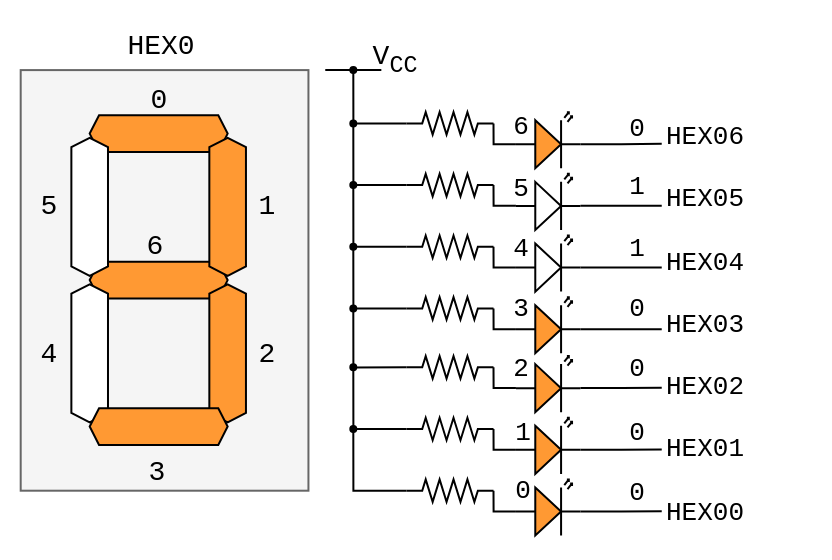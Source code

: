 <mxfile>
    <diagram name="ページ1" id="SJOhCjyju-mK4OQ346Ox">
        <mxGraphModel dx="679" dy="326" grid="1" gridSize="10" guides="1" tooltips="1" connect="1" arrows="1" fold="1" page="1" pageScale="1" pageWidth="827" pageHeight="1169" math="1" shadow="0">
            <root>
                <mxCell id="0"/>
                <mxCell id="1" parent="0"/>
                <mxCell id="10" value="" style="group;fontSize=13;textOpacity=0;" parent="1" vertex="1" connectable="0">
                    <mxGeometry x="327" y="140" width="414.99" height="279" as="geometry"/>
                </mxCell>
                <mxCell id="Ei6fDBy6WNS_dP6x744o-71" value="" style="group;fontFamily=Courier New;fontSize=14;" parent="10" vertex="1" connectable="0">
                    <mxGeometry y="21.03" width="156.939" height="245.352" as="geometry"/>
                </mxCell>
                <mxCell id="Ei6fDBy6WNS_dP6x744o-1" value="" style="rounded=0;whiteSpace=wrap;html=1;fillColor=#f5f5f5;fontColor=#333333;strokeColor=#666666;fontFamily=Courier New;fontSize=14;" parent="Ei6fDBy6WNS_dP6x744o-71" vertex="1">
                    <mxGeometry x="10.347" y="14.02" width="143.873" height="210.302" as="geometry"/>
                </mxCell>
                <mxCell id="Ei6fDBy6WNS_dP6x744o-6" value="" style="shape=hexagon;perimeter=hexagonPerimeter2;whiteSpace=wrap;html=1;fixedSize=1;size=4.683;fillColor=#FF9933;fontFamily=Courier New;fontSize=14;" parent="Ei6fDBy6WNS_dP6x744o-71" vertex="1">
                    <mxGeometry x="44.84" y="36.62" width="68.984" height="18.31" as="geometry"/>
                </mxCell>
                <mxCell id="Ei6fDBy6WNS_dP6x744o-8" value="" style="shape=hexagon;perimeter=hexagonPerimeter2;whiteSpace=wrap;html=1;fixedSize=1;size=4.683;fillColor=#FF9933;fontFamily=Courier New;fontSize=14;" parent="Ei6fDBy6WNS_dP6x744o-71" vertex="1">
                    <mxGeometry x="44.84" y="109.859" width="68.984" height="18.31" as="geometry"/>
                </mxCell>
                <mxCell id="Ei6fDBy6WNS_dP6x744o-9" value="" style="shape=hexagon;perimeter=hexagonPerimeter2;whiteSpace=wrap;html=1;fixedSize=1;size=4.683;rotation=90;fontFamily=Courier New;fontSize=14;" parent="Ei6fDBy6WNS_dP6x744o-71" vertex="1">
                    <mxGeometry x="10.348" y="73.239" width="68.984" height="18.31" as="geometry"/>
                </mxCell>
                <mxCell id="Ei6fDBy6WNS_dP6x744o-10" value="" style="shape=hexagon;perimeter=hexagonPerimeter2;whiteSpace=wrap;html=1;fixedSize=1;size=4.683;rotation=90;fillColor=#FF9933;fontFamily=Courier New;fontSize=14;" parent="Ei6fDBy6WNS_dP6x744o-71" vertex="1">
                    <mxGeometry x="79.332" y="73.239" width="68.984" height="18.31" as="geometry"/>
                </mxCell>
                <mxCell id="Ei6fDBy6WNS_dP6x744o-11" value="" style="shape=hexagon;perimeter=hexagonPerimeter2;whiteSpace=wrap;html=1;fixedSize=1;size=4.683;rotation=90;fontFamily=Courier New;fontSize=14;" parent="Ei6fDBy6WNS_dP6x744o-71" vertex="1">
                    <mxGeometry x="10.348" y="146.479" width="68.984" height="18.31" as="geometry"/>
                </mxCell>
                <mxCell id="Ei6fDBy6WNS_dP6x744o-12" value="" style="shape=hexagon;perimeter=hexagonPerimeter2;whiteSpace=wrap;html=1;fixedSize=1;size=4.683;rotation=90;fillColor=#FF9933;fontFamily=Courier New;fontSize=14;" parent="Ei6fDBy6WNS_dP6x744o-71" vertex="1">
                    <mxGeometry x="79.332" y="146.479" width="68.984" height="18.31" as="geometry"/>
                </mxCell>
                <mxCell id="Ei6fDBy6WNS_dP6x744o-14" value="" style="shape=hexagon;perimeter=hexagonPerimeter2;whiteSpace=wrap;html=1;fixedSize=1;size=4.683;fillColor=#FF9933;fontFamily=Courier New;fontSize=14;" parent="Ei6fDBy6WNS_dP6x744o-71" vertex="1">
                    <mxGeometry x="44.84" y="183.098" width="68.984" height="18.31" as="geometry"/>
                </mxCell>
                <mxCell id="Ei6fDBy6WNS_dP6x744o-15" value="0" style="text;html=1;align=center;verticalAlign=middle;resizable=0;points=[];autosize=1;strokeColor=none;fillColor=none;fontSize=14;fontFamily=Courier New;" parent="Ei6fDBy6WNS_dP6x744o-71" vertex="1">
                    <mxGeometry x="63.669" y="14.412" width="30" height="30" as="geometry"/>
                </mxCell>
                <mxCell id="Ei6fDBy6WNS_dP6x744o-18" value="1" style="text;html=1;align=center;verticalAlign=middle;resizable=0;points=[];autosize=1;strokeColor=none;fillColor=none;fontSize=14;fontFamily=Courier New;" parent="Ei6fDBy6WNS_dP6x744o-71" vertex="1">
                    <mxGeometry x="118.159" y="67.365" width="30" height="30" as="geometry"/>
                </mxCell>
                <mxCell id="Ei6fDBy6WNS_dP6x744o-19" value="2" style="text;html=1;align=center;verticalAlign=middle;resizable=0;points=[];autosize=1;strokeColor=none;fillColor=none;fontSize=14;fontFamily=Courier New;" parent="Ei6fDBy6WNS_dP6x744o-71" vertex="1">
                    <mxGeometry x="118.164" y="140.604" width="30" height="30" as="geometry"/>
                </mxCell>
                <mxCell id="Ei6fDBy6WNS_dP6x744o-21" value="4" style="text;html=1;align=center;verticalAlign=middle;resizable=0;points=[];autosize=1;strokeColor=none;fillColor=none;fontSize=14;fontFamily=Courier New;" parent="Ei6fDBy6WNS_dP6x744o-71" vertex="1">
                    <mxGeometry x="8.776" y="140.604" width="30" height="30" as="geometry"/>
                </mxCell>
                <mxCell id="Ei6fDBy6WNS_dP6x744o-22" value="5" style="text;html=1;align=center;verticalAlign=middle;resizable=0;points=[];autosize=1;strokeColor=none;fillColor=none;fontSize=14;fontFamily=Courier New;" parent="Ei6fDBy6WNS_dP6x744o-71" vertex="1">
                    <mxGeometry x="8.776" y="67.365" width="30" height="30" as="geometry"/>
                </mxCell>
                <mxCell id="Ei6fDBy6WNS_dP6x744o-23" value="6" style="text;html=1;align=center;verticalAlign=middle;resizable=0;points=[];autosize=1;strokeColor=none;fillColor=none;fontSize=14;fontFamily=Courier New;" parent="Ei6fDBy6WNS_dP6x744o-71" vertex="1">
                    <mxGeometry x="62.084" y="87.315" width="30" height="30" as="geometry"/>
                </mxCell>
                <mxCell id="Ei6fDBy6WNS_dP6x744o-105" value="3" style="text;html=1;align=center;verticalAlign=middle;resizable=0;points=[];autosize=1;strokeColor=none;fillColor=none;fontSize=14;fontFamily=Courier New;" parent="Ei6fDBy6WNS_dP6x744o-71" vertex="1">
                    <mxGeometry x="63.486" y="199.476" width="30" height="30" as="geometry"/>
                </mxCell>
                <mxCell id="Ei6fDBy6WNS_dP6x744o-106" value="HEX0" style="text;html=1;align=center;verticalAlign=middle;resizable=0;points=[];autosize=1;strokeColor=none;fillColor=none;fontFamily=Courier New;fontSize=14;" parent="10" vertex="1">
                    <mxGeometry x="49.854" y="8" width="60" height="30" as="geometry"/>
                </mxCell>
                <mxCell id="Ei6fDBy6WNS_dP6x744o-115" value="" style="group;fontFamily=Courier New;fontSize=13;" parent="10" vertex="1" connectable="0">
                    <mxGeometry x="162.631" y="14.02" width="252.359" height="264.98" as="geometry"/>
                </mxCell>
                <mxCell id="Ei6fDBy6WNS_dP6x744o-43" value="" style="group;fontFamily=Courier New;fontSize=13;" parent="Ei6fDBy6WNS_dP6x744o-115" vertex="1" connectable="0">
                    <mxGeometry x="40.658" y="225.724" width="86.924" height="28.04" as="geometry"/>
                </mxCell>
                <mxCell id="Ei6fDBy6WNS_dP6x744o-44" style="edgeStyle=orthogonalEdgeStyle;rounded=0;orthogonalLoop=1;jettySize=auto;html=1;exitX=0;exitY=0.57;exitDx=0;exitDy=0;exitPerimeter=0;endArrow=none;startFill=0;entryX=1;entryY=0.5;entryDx=0;entryDy=0;entryPerimeter=0;fontFamily=Courier New;fontSize=13;" parent="Ei6fDBy6WNS_dP6x744o-43" source="Ei6fDBy6WNS_dP6x744o-45" target="Ei6fDBy6WNS_dP6x744o-46" edge="1">
                    <mxGeometry relative="1" as="geometry">
                        <mxPoint x="44.002" y="-59.689" as="targetPoint"/>
                    </mxGeometry>
                </mxCell>
                <mxCell id="Ei6fDBy6WNS_dP6x744o-93" style="edgeStyle=orthogonalEdgeStyle;rounded=0;orthogonalLoop=1;jettySize=auto;html=1;exitX=1;exitY=0.57;exitDx=0;exitDy=0;exitPerimeter=0;endArrow=none;startFill=0;fontFamily=Courier New;fontSize=13;" parent="Ei6fDBy6WNS_dP6x744o-43" source="Ei6fDBy6WNS_dP6x744o-45" edge="1">
                    <mxGeometry relative="1" as="geometry">
                        <mxPoint x="127.581" y="15.942" as="targetPoint"/>
                    </mxGeometry>
                </mxCell>
                <mxCell id="Ei6fDBy6WNS_dP6x744o-45" value="" style="verticalLabelPosition=bottom;shadow=0;dashed=0;align=center;html=1;verticalAlign=top;shape=mxgraph.electrical.opto_electronics.led_2;pointerEvents=1;strokeWidth=1;fillColor=#FF9933;fontFamily=Courier New;fontSize=13;" parent="Ei6fDBy6WNS_dP6x744o-43" vertex="1">
                    <mxGeometry x="54.678" width="32.246" height="28.04" as="geometry"/>
                </mxCell>
                <mxCell id="Ei6fDBy6WNS_dP6x744o-83" style="edgeStyle=orthogonalEdgeStyle;rounded=0;orthogonalLoop=1;jettySize=auto;html=1;exitX=0;exitY=0.5;exitDx=0;exitDy=0;exitPerimeter=0;endArrow=oval;endFill=1;endSize=3;fontFamily=Courier New;fontSize=13;" parent="Ei6fDBy6WNS_dP6x744o-43" source="Ei6fDBy6WNS_dP6x744o-46" edge="1">
                    <mxGeometry relative="1" as="geometry">
                        <mxPoint x="-26.638" y="-25.236" as="targetPoint"/>
                        <mxPoint y="2.804" as="sourcePoint"/>
                        <Array as="points">
                            <mxPoint x="-27" y="6"/>
                        </Array>
                    </mxGeometry>
                </mxCell>
                <mxCell id="Ei6fDBy6WNS_dP6x744o-46" value="" style="pointerEvents=1;verticalLabelPosition=bottom;shadow=0;dashed=0;align=center;html=1;verticalAlign=top;shape=mxgraph.electrical.resistors.resistor_2;gradientColor=default;fontFamily=Courier New;fontSize=13;" parent="Ei6fDBy6WNS_dP6x744o-43" vertex="1">
                    <mxGeometry width="43.462" height="11.216" as="geometry"/>
                </mxCell>
                <mxCell id="Ei6fDBy6WNS_dP6x744o-95" value="0" style="text;html=1;align=center;verticalAlign=middle;resizable=0;points=[];autosize=1;strokeColor=none;fillColor=none;fontSize=13;fontFamily=Courier New;" parent="Ei6fDBy6WNS_dP6x744o-43" vertex="1">
                    <mxGeometry x="42.447" y="-9.422" width="30" height="30" as="geometry"/>
                </mxCell>
                <mxCell id="Ei6fDBy6WNS_dP6x744o-47" value="" style="group;fontFamily=Courier New;fontSize=13;" parent="Ei6fDBy6WNS_dP6x744o-115" vertex="1" connectable="0">
                    <mxGeometry x="40.658" y="194.879" width="86.924" height="28.04" as="geometry"/>
                </mxCell>
                <mxCell id="Ei6fDBy6WNS_dP6x744o-48" style="edgeStyle=orthogonalEdgeStyle;rounded=0;orthogonalLoop=1;jettySize=auto;html=1;exitX=0;exitY=0.57;exitDx=0;exitDy=0;exitPerimeter=0;endArrow=none;startFill=0;entryX=1;entryY=0.5;entryDx=0;entryDy=0;entryPerimeter=0;fontFamily=Courier New;fontSize=13;" parent="Ei6fDBy6WNS_dP6x744o-47" source="Ei6fDBy6WNS_dP6x744o-49" target="Ei6fDBy6WNS_dP6x744o-50" edge="1">
                    <mxGeometry relative="1" as="geometry">
                        <mxPoint x="44.002" y="-59.689" as="targetPoint"/>
                    </mxGeometry>
                </mxCell>
                <mxCell id="Ei6fDBy6WNS_dP6x744o-94" style="edgeStyle=orthogonalEdgeStyle;rounded=0;orthogonalLoop=1;jettySize=auto;html=1;exitX=1;exitY=0.57;exitDx=0;exitDy=0;exitPerimeter=0;endArrow=none;startFill=0;fontFamily=Courier New;fontSize=13;" parent="Ei6fDBy6WNS_dP6x744o-47" source="Ei6fDBy6WNS_dP6x744o-49" edge="1">
                    <mxGeometry relative="1" as="geometry">
                        <mxPoint x="127.581" y="15.91" as="targetPoint"/>
                    </mxGeometry>
                </mxCell>
                <mxCell id="Ei6fDBy6WNS_dP6x744o-49" value="" style="verticalLabelPosition=bottom;shadow=0;dashed=0;align=center;html=1;verticalAlign=top;shape=mxgraph.electrical.opto_electronics.led_2;pointerEvents=1;strokeWidth=1;fillColor=#FF9933;fontFamily=Courier New;fontSize=13;" parent="Ei6fDBy6WNS_dP6x744o-47" vertex="1">
                    <mxGeometry x="54.678" width="32.246" height="28.04" as="geometry"/>
                </mxCell>
                <mxCell id="Ei6fDBy6WNS_dP6x744o-81" style="edgeStyle=orthogonalEdgeStyle;rounded=0;orthogonalLoop=1;jettySize=auto;html=1;exitX=0;exitY=0.5;exitDx=0;exitDy=0;exitPerimeter=0;endArrow=oval;endFill=1;endSize=3;fontFamily=Courier New;fontSize=13;" parent="Ei6fDBy6WNS_dP6x744o-47" source="Ei6fDBy6WNS_dP6x744o-50" edge="1">
                    <mxGeometry relative="1" as="geometry">
                        <mxPoint x="-26.638" y="-25.236" as="targetPoint"/>
                        <mxPoint y="14.02" as="sourcePoint"/>
                        <Array as="points">
                            <mxPoint x="-27" y="6"/>
                        </Array>
                    </mxGeometry>
                </mxCell>
                <mxCell id="Ei6fDBy6WNS_dP6x744o-50" value="" style="pointerEvents=1;verticalLabelPosition=bottom;shadow=0;dashed=0;align=center;html=1;verticalAlign=top;shape=mxgraph.electrical.resistors.resistor_2;gradientColor=default;fontFamily=Courier New;fontSize=13;" parent="Ei6fDBy6WNS_dP6x744o-47" vertex="1">
                    <mxGeometry width="43.462" height="11.216" as="geometry"/>
                </mxCell>
                <mxCell id="Ei6fDBy6WNS_dP6x744o-51" value="" style="group;fontFamily=Courier New;fontSize=13;" parent="Ei6fDBy6WNS_dP6x744o-115" vertex="1" connectable="0">
                    <mxGeometry x="40.658" y="164.035" width="86.924" height="53.276" as="geometry"/>
                </mxCell>
                <mxCell id="Ei6fDBy6WNS_dP6x744o-52" style="edgeStyle=orthogonalEdgeStyle;rounded=0;orthogonalLoop=1;jettySize=auto;html=1;exitX=0;exitY=0.57;exitDx=0;exitDy=0;exitPerimeter=0;endArrow=none;startFill=0;entryX=1;entryY=0.5;entryDx=0;entryDy=0;entryPerimeter=0;fontFamily=Courier New;fontSize=13;" parent="Ei6fDBy6WNS_dP6x744o-51" source="Ei6fDBy6WNS_dP6x744o-53" target="Ei6fDBy6WNS_dP6x744o-54" edge="1">
                    <mxGeometry relative="1" as="geometry">
                        <mxPoint x="44.002" y="-59.689" as="targetPoint"/>
                    </mxGeometry>
                </mxCell>
                <mxCell id="Ei6fDBy6WNS_dP6x744o-91" style="edgeStyle=orthogonalEdgeStyle;rounded=0;orthogonalLoop=1;jettySize=auto;html=1;exitX=1;exitY=0.57;exitDx=0;exitDy=0;exitPerimeter=0;endArrow=none;startFill=0;fontFamily=Courier New;fontSize=13;" parent="Ei6fDBy6WNS_dP6x744o-51" source="Ei6fDBy6WNS_dP6x744o-53" edge="1">
                    <mxGeometry relative="1" as="geometry">
                        <mxPoint x="127.581" y="15.879" as="targetPoint"/>
                    </mxGeometry>
                </mxCell>
                <mxCell id="Ei6fDBy6WNS_dP6x744o-53" value="" style="verticalLabelPosition=bottom;shadow=0;dashed=0;align=center;html=1;verticalAlign=top;shape=mxgraph.electrical.opto_electronics.led_2;pointerEvents=1;strokeWidth=1;fillColor=#FF9933;fontFamily=Courier New;fontSize=13;" parent="Ei6fDBy6WNS_dP6x744o-51" vertex="1">
                    <mxGeometry x="54.678" width="32.246" height="28.04" as="geometry"/>
                </mxCell>
                <mxCell id="Ei6fDBy6WNS_dP6x744o-80" style="edgeStyle=orthogonalEdgeStyle;rounded=0;orthogonalLoop=1;jettySize=auto;html=1;exitX=0;exitY=0.5;exitDx=0;exitDy=0;exitPerimeter=0;endArrow=oval;endFill=1;endSize=3;fontFamily=Courier New;fontSize=13;" parent="Ei6fDBy6WNS_dP6x744o-51" source="Ei6fDBy6WNS_dP6x744o-54" edge="1">
                    <mxGeometry relative="1" as="geometry">
                        <mxPoint x="-26.638" y="-23.834" as="targetPoint"/>
                        <mxPoint y="12.618" as="sourcePoint"/>
                    </mxGeometry>
                </mxCell>
                <mxCell id="Ei6fDBy6WNS_dP6x744o-54" value="" style="pointerEvents=1;verticalLabelPosition=bottom;shadow=0;dashed=0;align=center;html=1;verticalAlign=top;shape=mxgraph.electrical.resistors.resistor_2;gradientColor=default;fontFamily=Courier New;fontSize=13;" parent="Ei6fDBy6WNS_dP6x744o-51" vertex="1">
                    <mxGeometry width="43.462" height="11.216" as="geometry"/>
                </mxCell>
                <mxCell id="Ei6fDBy6WNS_dP6x744o-108" value="1" style="text;html=1;align=center;verticalAlign=middle;resizable=0;points=[];autosize=1;strokeColor=none;fillColor=none;fontFamily=Courier New;fontSize=13;" parent="Ei6fDBy6WNS_dP6x744o-51" vertex="1">
                    <mxGeometry x="42.712" y="22.636" width="30" height="30" as="geometry"/>
                </mxCell>
                <mxCell id="Ei6fDBy6WNS_dP6x744o-107" value="2" style="text;html=1;align=center;verticalAlign=middle;resizable=0;points=[];autosize=1;strokeColor=none;fillColor=none;fontFamily=Courier New;fontSize=13;" parent="Ei6fDBy6WNS_dP6x744o-51" vertex="1">
                    <mxGeometry x="41.462" y="-9.392" width="30" height="30" as="geometry"/>
                </mxCell>
                <mxCell id="Ei6fDBy6WNS_dP6x744o-55" value="" style="group;fontFamily=Courier New;fontSize=13;" parent="Ei6fDBy6WNS_dP6x744o-115" vertex="1" connectable="0">
                    <mxGeometry x="40.658" y="134.593" width="86.924" height="28.04" as="geometry"/>
                </mxCell>
                <mxCell id="Ei6fDBy6WNS_dP6x744o-56" style="edgeStyle=orthogonalEdgeStyle;rounded=0;orthogonalLoop=1;jettySize=auto;html=1;exitX=0;exitY=0.57;exitDx=0;exitDy=0;exitPerimeter=0;endArrow=none;startFill=0;entryX=1;entryY=0.5;entryDx=0;entryDy=0;entryPerimeter=0;fontFamily=Courier New;fontSize=13;" parent="Ei6fDBy6WNS_dP6x744o-55" source="Ei6fDBy6WNS_dP6x744o-57" target="Ei6fDBy6WNS_dP6x744o-58" edge="1">
                    <mxGeometry relative="1" as="geometry">
                        <mxPoint x="44.002" y="-59.689" as="targetPoint"/>
                    </mxGeometry>
                </mxCell>
                <mxCell id="Ei6fDBy6WNS_dP6x744o-90" style="edgeStyle=orthogonalEdgeStyle;rounded=0;orthogonalLoop=1;jettySize=auto;html=1;exitX=1;exitY=0.57;exitDx=0;exitDy=0;exitPerimeter=0;endArrow=none;startFill=0;fontFamily=Courier New;fontSize=13;" parent="Ei6fDBy6WNS_dP6x744o-55" source="Ei6fDBy6WNS_dP6x744o-57" edge="1">
                    <mxGeometry relative="1" as="geometry">
                        <mxPoint x="127.581" y="16.021" as="targetPoint"/>
                    </mxGeometry>
                </mxCell>
                <mxCell id="Ei6fDBy6WNS_dP6x744o-57" value="" style="verticalLabelPosition=bottom;shadow=0;dashed=0;align=center;html=1;verticalAlign=top;shape=mxgraph.electrical.opto_electronics.led_2;pointerEvents=1;strokeWidth=1;fillColor=#FF9933;fontFamily=Courier New;fontSize=13;" parent="Ei6fDBy6WNS_dP6x744o-55" vertex="1">
                    <mxGeometry x="54.678" width="32.246" height="28.04" as="geometry"/>
                </mxCell>
                <mxCell id="Ei6fDBy6WNS_dP6x744o-79" style="edgeStyle=orthogonalEdgeStyle;rounded=0;orthogonalLoop=1;jettySize=auto;html=1;exitX=0;exitY=0.5;exitDx=0;exitDy=0;exitPerimeter=0;endArrow=oval;endFill=1;endSize=3;fontFamily=Courier New;fontSize=13;" parent="Ei6fDBy6WNS_dP6x744o-55" source="Ei6fDBy6WNS_dP6x744o-58" edge="1">
                    <mxGeometry relative="1" as="geometry">
                        <mxPoint x="-26.638" y="-25.236" as="targetPoint"/>
                        <mxPoint y="9.814" as="sourcePoint"/>
                        <Array as="points">
                            <mxPoint x="-26.638" y="5.608"/>
                        </Array>
                    </mxGeometry>
                </mxCell>
                <mxCell id="Ei6fDBy6WNS_dP6x744o-58" value="" style="pointerEvents=1;verticalLabelPosition=bottom;shadow=0;dashed=0;align=center;html=1;verticalAlign=top;shape=mxgraph.electrical.resistors.resistor_2;gradientColor=default;fontFamily=Courier New;fontSize=13;" parent="Ei6fDBy6WNS_dP6x744o-55" vertex="1">
                    <mxGeometry width="43.462" height="11.216" as="geometry"/>
                </mxCell>
                <mxCell id="Ei6fDBy6WNS_dP6x744o-59" value="" style="group;fontFamily=Courier New;fontSize=13;" parent="Ei6fDBy6WNS_dP6x744o-115" vertex="1" connectable="0">
                    <mxGeometry x="40.658" y="103.749" width="86.924" height="57.482" as="geometry"/>
                </mxCell>
                <mxCell id="Ei6fDBy6WNS_dP6x744o-60" style="edgeStyle=orthogonalEdgeStyle;rounded=0;orthogonalLoop=1;jettySize=auto;html=1;exitX=0;exitY=0.57;exitDx=0;exitDy=0;exitPerimeter=0;endArrow=none;startFill=0;entryX=1;entryY=0.5;entryDx=0;entryDy=0;entryPerimeter=0;fontFamily=Courier New;fontSize=13;" parent="Ei6fDBy6WNS_dP6x744o-59" source="Ei6fDBy6WNS_dP6x744o-61" target="Ei6fDBy6WNS_dP6x744o-62" edge="1">
                    <mxGeometry relative="1" as="geometry">
                        <mxPoint x="44.002" y="-59.689" as="targetPoint"/>
                    </mxGeometry>
                </mxCell>
                <mxCell id="Ei6fDBy6WNS_dP6x744o-89" style="edgeStyle=orthogonalEdgeStyle;rounded=0;orthogonalLoop=1;jettySize=auto;html=1;exitX=1;exitY=0.57;exitDx=0;exitDy=0;exitPerimeter=0;endArrow=none;startFill=0;fontFamily=Courier New;fontSize=13;" parent="Ei6fDBy6WNS_dP6x744o-59" source="Ei6fDBy6WNS_dP6x744o-61" edge="1">
                    <mxGeometry relative="1" as="geometry">
                        <mxPoint x="127.581" y="15.989" as="targetPoint"/>
                    </mxGeometry>
                </mxCell>
                <mxCell id="Ei6fDBy6WNS_dP6x744o-61" value="" style="verticalLabelPosition=bottom;shadow=0;dashed=0;align=center;html=1;verticalAlign=top;shape=mxgraph.electrical.opto_electronics.led_2;pointerEvents=1;strokeWidth=1;fontFamily=Courier New;fontSize=13;" parent="Ei6fDBy6WNS_dP6x744o-59" vertex="1">
                    <mxGeometry x="54.678" width="32.246" height="28.04" as="geometry"/>
                </mxCell>
                <mxCell id="Ei6fDBy6WNS_dP6x744o-78" style="edgeStyle=orthogonalEdgeStyle;rounded=0;orthogonalLoop=1;jettySize=auto;html=1;exitX=0;exitY=0.5;exitDx=0;exitDy=0;exitPerimeter=0;endArrow=oval;endFill=1;endSize=3;fontFamily=Courier New;fontSize=13;" parent="Ei6fDBy6WNS_dP6x744o-59" source="Ei6fDBy6WNS_dP6x744o-62" edge="1">
                    <mxGeometry relative="1" as="geometry">
                        <mxPoint x="-26.638" y="-25.236" as="targetPoint"/>
                        <mxPoint y="7.01" as="sourcePoint"/>
                        <Array as="points">
                            <mxPoint x="-27" y="6"/>
                        </Array>
                    </mxGeometry>
                </mxCell>
                <mxCell id="Ei6fDBy6WNS_dP6x744o-62" value="" style="pointerEvents=1;verticalLabelPosition=bottom;shadow=0;dashed=0;align=center;html=1;verticalAlign=top;shape=mxgraph.electrical.resistors.resistor_2;gradientColor=default;fontFamily=Courier New;fontSize=13;" parent="Ei6fDBy6WNS_dP6x744o-59" vertex="1">
                    <mxGeometry width="43.462" height="11.216" as="geometry"/>
                </mxCell>
                <mxCell id="Ei6fDBy6WNS_dP6x744o-109" value="3" style="text;html=1;align=center;verticalAlign=middle;resizable=0;points=[];autosize=1;strokeColor=none;fillColor=none;fontFamily=Courier New;fontSize=13;" parent="Ei6fDBy6WNS_dP6x744o-59" vertex="1">
                    <mxGeometry x="41.442" y="21.422" width="30" height="30" as="geometry"/>
                </mxCell>
                <mxCell id="Ei6fDBy6WNS_dP6x744o-63" value="" style="group;fontFamily=Courier New;fontSize=13;" parent="Ei6fDBy6WNS_dP6x744o-115" vertex="1" connectable="0">
                    <mxGeometry x="40.658" y="72.905" width="86.924" height="60.286" as="geometry"/>
                </mxCell>
                <mxCell id="Ei6fDBy6WNS_dP6x744o-64" style="edgeStyle=orthogonalEdgeStyle;rounded=0;orthogonalLoop=1;jettySize=auto;html=1;exitX=0;exitY=0.57;exitDx=0;exitDy=0;exitPerimeter=0;endArrow=none;startFill=0;entryX=1;entryY=0.5;entryDx=0;entryDy=0;entryPerimeter=0;fontFamily=Courier New;fontSize=13;" parent="Ei6fDBy6WNS_dP6x744o-63" source="Ei6fDBy6WNS_dP6x744o-65" target="Ei6fDBy6WNS_dP6x744o-66" edge="1">
                    <mxGeometry relative="1" as="geometry">
                        <mxPoint x="44.002" y="-59.689" as="targetPoint"/>
                    </mxGeometry>
                </mxCell>
                <mxCell id="Ei6fDBy6WNS_dP6x744o-88" style="edgeStyle=orthogonalEdgeStyle;rounded=0;orthogonalLoop=1;jettySize=auto;html=1;exitX=1;exitY=0.57;exitDx=0;exitDy=0;exitPerimeter=0;endArrow=none;startFill=0;fontFamily=Courier New;fontSize=13;" parent="Ei6fDBy6WNS_dP6x744o-63" source="Ei6fDBy6WNS_dP6x744o-65" edge="1">
                    <mxGeometry relative="1" as="geometry">
                        <mxPoint x="127.581" y="15.958" as="targetPoint"/>
                    </mxGeometry>
                </mxCell>
                <mxCell id="Ei6fDBy6WNS_dP6x744o-65" value="" style="verticalLabelPosition=bottom;shadow=0;dashed=0;align=center;html=1;verticalAlign=top;shape=mxgraph.electrical.opto_electronics.led_2;pointerEvents=1;strokeWidth=1;fontFamily=Courier New;fontSize=13;" parent="Ei6fDBy6WNS_dP6x744o-63" vertex="1">
                    <mxGeometry x="54.678" width="32.246" height="28.04" as="geometry"/>
                </mxCell>
                <mxCell id="Ei6fDBy6WNS_dP6x744o-77" style="edgeStyle=orthogonalEdgeStyle;rounded=0;orthogonalLoop=1;jettySize=auto;html=1;exitX=0;exitY=0.5;exitDx=0;exitDy=0;exitPerimeter=0;endArrow=oval;endFill=1;endSize=3;fontFamily=Courier New;fontSize=13;" parent="Ei6fDBy6WNS_dP6x744o-63" source="Ei6fDBy6WNS_dP6x744o-66" edge="1">
                    <mxGeometry relative="1" as="geometry">
                        <mxPoint x="-26.638" y="-25.236" as="targetPoint"/>
                        <mxPoint y="4.206" as="sourcePoint"/>
                        <Array as="points">
                            <mxPoint x="-27" y="6"/>
                        </Array>
                    </mxGeometry>
                </mxCell>
                <mxCell id="Ei6fDBy6WNS_dP6x744o-66" value="" style="pointerEvents=1;verticalLabelPosition=bottom;shadow=0;dashed=0;align=center;html=1;verticalAlign=top;shape=mxgraph.electrical.resistors.resistor_2;gradientColor=default;fontFamily=Courier New;fontSize=13;" parent="Ei6fDBy6WNS_dP6x744o-63" vertex="1">
                    <mxGeometry width="43.462" height="11.216" as="geometry"/>
                </mxCell>
                <mxCell id="Ei6fDBy6WNS_dP6x744o-111" value="4" style="text;html=1;align=center;verticalAlign=middle;resizable=0;points=[];autosize=1;strokeColor=none;fillColor=none;fontFamily=Courier New;fontSize=13;" parent="Ei6fDBy6WNS_dP6x744o-63" vertex="1">
                    <mxGeometry x="41.442" y="22.226" width="30" height="30" as="geometry"/>
                </mxCell>
                <mxCell id="Ei6fDBy6WNS_dP6x744o-67" value="" style="group;fillColor=none;fontFamily=Courier New;fontSize=13;" parent="Ei6fDBy6WNS_dP6x744o-115" vertex="1" connectable="0">
                    <mxGeometry x="40.658" y="42.06" width="86.924" height="28.04" as="geometry"/>
                </mxCell>
                <mxCell id="Ei6fDBy6WNS_dP6x744o-68" style="edgeStyle=orthogonalEdgeStyle;rounded=0;orthogonalLoop=1;jettySize=auto;html=1;exitX=0;exitY=0.57;exitDx=0;exitDy=0;exitPerimeter=0;endArrow=none;startFill=0;entryX=1;entryY=0.5;entryDx=0;entryDy=0;entryPerimeter=0;fontFamily=Courier New;fontSize=13;" parent="Ei6fDBy6WNS_dP6x744o-67" source="Ei6fDBy6WNS_dP6x744o-69" target="Ei6fDBy6WNS_dP6x744o-70" edge="1">
                    <mxGeometry relative="1" as="geometry">
                        <mxPoint x="44.002" y="-59.689" as="targetPoint"/>
                    </mxGeometry>
                </mxCell>
                <mxCell id="Ei6fDBy6WNS_dP6x744o-85" style="edgeStyle=orthogonalEdgeStyle;rounded=0;orthogonalLoop=1;jettySize=auto;html=1;exitX=1;exitY=0.57;exitDx=0;exitDy=0;exitPerimeter=0;endArrow=none;startFill=0;fontFamily=Courier New;fontSize=13;" parent="Ei6fDBy6WNS_dP6x744o-67" source="Ei6fDBy6WNS_dP6x744o-69" edge="1">
                    <mxGeometry relative="1" as="geometry">
                        <mxPoint x="127.581" y="15.786" as="targetPoint"/>
                    </mxGeometry>
                </mxCell>
                <mxCell id="Ei6fDBy6WNS_dP6x744o-69" value="" style="verticalLabelPosition=bottom;shadow=0;dashed=0;align=center;html=1;verticalAlign=top;shape=mxgraph.electrical.opto_electronics.led_2;pointerEvents=1;strokeWidth=1;fillColor=#FF9933;fontFamily=Courier New;fontSize=13;" parent="Ei6fDBy6WNS_dP6x744o-67" vertex="1">
                    <mxGeometry x="54.678" width="32.246" height="28.04" as="geometry"/>
                </mxCell>
                <mxCell id="Ei6fDBy6WNS_dP6x744o-72" style="edgeStyle=orthogonalEdgeStyle;rounded=0;orthogonalLoop=1;jettySize=auto;html=1;exitX=0;exitY=0.5;exitDx=0;exitDy=0;exitPerimeter=0;endArrow=oval;endFill=1;endSize=3;fontFamily=Courier New;fontSize=13;" parent="Ei6fDBy6WNS_dP6x744o-67" source="Ei6fDBy6WNS_dP6x744o-70" edge="1">
                    <mxGeometry relative="1" as="geometry">
                        <mxPoint x="-26.638" y="-21.03" as="targetPoint"/>
                    </mxGeometry>
                </mxCell>
                <mxCell id="Ei6fDBy6WNS_dP6x744o-70" value="" style="pointerEvents=1;verticalLabelPosition=bottom;shadow=0;dashed=0;align=center;html=1;verticalAlign=top;shape=mxgraph.electrical.resistors.resistor_2;gradientColor=default;fontFamily=Courier New;fontSize=13;" parent="Ei6fDBy6WNS_dP6x744o-67" vertex="1">
                    <mxGeometry width="43.462" height="11.216" as="geometry"/>
                </mxCell>
                <mxCell id="Ei6fDBy6WNS_dP6x744o-73" value="" style="endArrow=none;html=1;rounded=0;endFill=1;startFill=0;endSize=4;fontFamily=Courier New;fontSize=13;" parent="Ei6fDBy6WNS_dP6x744o-115" edge="1">
                    <mxGeometry width="50" height="50" relative="1" as="geometry">
                        <mxPoint y="21.03" as="sourcePoint"/>
                        <mxPoint x="28.04" y="21.03" as="targetPoint"/>
                    </mxGeometry>
                </mxCell>
                <mxCell id="Ei6fDBy6WNS_dP6x744o-97" value="HEX00" style="text;html=1;align=center;verticalAlign=middle;resizable=0;points=[];autosize=1;strokeColor=none;fillColor=none;fontFamily=Courier New;fontSize=13;" parent="Ei6fDBy6WNS_dP6x744o-115" vertex="1">
                    <mxGeometry x="159.219" y="226.92" width="60" height="30" as="geometry"/>
                </mxCell>
                <mxCell id="Ei6fDBy6WNS_dP6x744o-98" value="HEX01" style="text;html=1;align=center;verticalAlign=middle;resizable=0;points=[];autosize=1;strokeColor=none;fillColor=none;fontFamily=Courier New;fontSize=13;" parent="Ei6fDBy6WNS_dP6x744o-115" vertex="1">
                    <mxGeometry x="159.219" y="194.673" width="60" height="30" as="geometry"/>
                </mxCell>
                <mxCell id="Ei6fDBy6WNS_dP6x744o-99" value="HEX02" style="text;html=1;align=center;verticalAlign=middle;resizable=0;points=[];autosize=1;strokeColor=none;fillColor=none;fontFamily=Courier New;fontSize=13;" parent="Ei6fDBy6WNS_dP6x744o-115" vertex="1">
                    <mxGeometry x="159.219" y="163.829" width="60" height="30" as="geometry"/>
                </mxCell>
                <mxCell id="Ei6fDBy6WNS_dP6x744o-100" value="HEX03" style="text;html=1;align=center;verticalAlign=middle;resizable=0;points=[];autosize=1;strokeColor=none;fillColor=none;fontFamily=Courier New;fontSize=13;" parent="Ei6fDBy6WNS_dP6x744o-115" vertex="1">
                    <mxGeometry x="159.219" y="132.985" width="60" height="30" as="geometry"/>
                </mxCell>
                <mxCell id="Ei6fDBy6WNS_dP6x744o-101" value="HEX04" style="text;html=1;align=center;verticalAlign=middle;resizable=0;points=[];autosize=1;strokeColor=none;fillColor=none;fontFamily=Courier New;fontSize=13;" parent="Ei6fDBy6WNS_dP6x744o-115" vertex="1">
                    <mxGeometry x="159.219" y="102.141" width="60" height="30" as="geometry"/>
                </mxCell>
                <mxCell id="Ei6fDBy6WNS_dP6x744o-102" value="HEX05" style="text;html=1;align=center;verticalAlign=middle;resizable=0;points=[];autosize=1;strokeColor=none;fillColor=none;fontFamily=Courier New;fontSize=13;" parent="Ei6fDBy6WNS_dP6x744o-115" vertex="1">
                    <mxGeometry x="159.219" y="69.894" width="60" height="30" as="geometry"/>
                </mxCell>
                <mxCell id="Ei6fDBy6WNS_dP6x744o-103" value="HEX06" style="text;html=1;align=center;verticalAlign=middle;resizable=0;points=[];autosize=1;strokeColor=none;fillColor=none;fontFamily=Courier New;fontSize=13;" parent="Ei6fDBy6WNS_dP6x744o-115" vertex="1">
                    <mxGeometry x="159.219" y="39.05" width="60" height="30" as="geometry"/>
                </mxCell>
                <mxCell id="Ei6fDBy6WNS_dP6x744o-110" value="6" style="text;html=1;align=center;verticalAlign=middle;resizable=0;points=[];autosize=1;strokeColor=none;fillColor=none;fontFamily=Courier New;fontSize=13;" parent="Ei6fDBy6WNS_dP6x744o-115" vertex="1">
                    <mxGeometry x="82.1" y="34.04" width="30" height="30" as="geometry"/>
                </mxCell>
                <mxCell id="Ei6fDBy6WNS_dP6x744o-113" value="5" style="text;html=1;align=center;verticalAlign=middle;resizable=0;points=[];autosize=1;strokeColor=none;fillColor=none;fontFamily=Courier New;fontSize=13;" parent="Ei6fDBy6WNS_dP6x744o-115" vertex="1">
                    <mxGeometry x="82.1" y="64.884" width="30" height="30" as="geometry"/>
                </mxCell>
                <mxCell id="Ei6fDBy6WNS_dP6x744o-114" value="V&lt;sub&gt;CC&lt;/sub&gt;" style="text;html=1;align=center;verticalAlign=middle;resizable=0;points=[];autosize=1;strokeColor=none;fillColor=none;fontFamily=Courier New;fontSize=14;" parent="Ei6fDBy6WNS_dP6x744o-115" vertex="1">
                    <mxGeometry x="9.814" width="50" height="30" as="geometry"/>
                </mxCell>
                <mxCell id="12" value="0" style="text;html=1;align=center;verticalAlign=middle;resizable=0;points=[];autosize=1;strokeColor=none;fillColor=none;fontFamily=Courier New;fontSize=13;" parent="Ei6fDBy6WNS_dP6x744o-115" vertex="1">
                    <mxGeometry x="140.369" y="34.88" width="30" height="30" as="geometry"/>
                </mxCell>
                <mxCell id="13" value="1" style="text;html=1;align=center;verticalAlign=middle;resizable=0;points=[];autosize=1;strokeColor=none;fillColor=none;fontFamily=Courier New;fontSize=13;" parent="Ei6fDBy6WNS_dP6x744o-115" vertex="1">
                    <mxGeometry x="140.369" y="64.04" width="30" height="30" as="geometry"/>
                </mxCell>
                <mxCell id="14" value="1" style="text;html=1;align=center;verticalAlign=middle;resizable=0;points=[];autosize=1;strokeColor=none;fillColor=none;fontFamily=Courier New;fontSize=13;" parent="Ei6fDBy6WNS_dP6x744o-115" vertex="1">
                    <mxGeometry x="140.369" y="94.88" width="30" height="30" as="geometry"/>
                </mxCell>
                <mxCell id="15" value="0" style="text;html=1;align=center;verticalAlign=middle;resizable=0;points=[];autosize=1;strokeColor=none;fillColor=none;fontFamily=Courier New;fontSize=13;" parent="Ei6fDBy6WNS_dP6x744o-115" vertex="1">
                    <mxGeometry x="140.369" y="124.88" width="30" height="30" as="geometry"/>
                </mxCell>
                <mxCell id="16" value="0" style="text;html=1;align=center;verticalAlign=middle;resizable=0;points=[];autosize=1;strokeColor=none;fillColor=none;fontFamily=Courier New;fontSize=13;" parent="Ei6fDBy6WNS_dP6x744o-115" vertex="1">
                    <mxGeometry x="140.369" y="154.88" width="30" height="30" as="geometry"/>
                </mxCell>
                <mxCell id="17" value="0" style="text;html=1;align=center;verticalAlign=middle;resizable=0;points=[];autosize=1;strokeColor=none;fillColor=none;fontFamily=Courier New;fontSize=13;" parent="Ei6fDBy6WNS_dP6x744o-115" vertex="1">
                    <mxGeometry x="140.369" y="187.31" width="30" height="30" as="geometry"/>
                </mxCell>
                <mxCell id="18" value="0" style="text;html=1;align=center;verticalAlign=middle;resizable=0;points=[];autosize=1;strokeColor=none;fillColor=none;fontFamily=Courier New;fontSize=13;" parent="Ei6fDBy6WNS_dP6x744o-115" vertex="1">
                    <mxGeometry x="140.369" y="217.31" width="30" height="30" as="geometry"/>
                </mxCell>
            </root>
        </mxGraphModel>
    </diagram>
</mxfile>